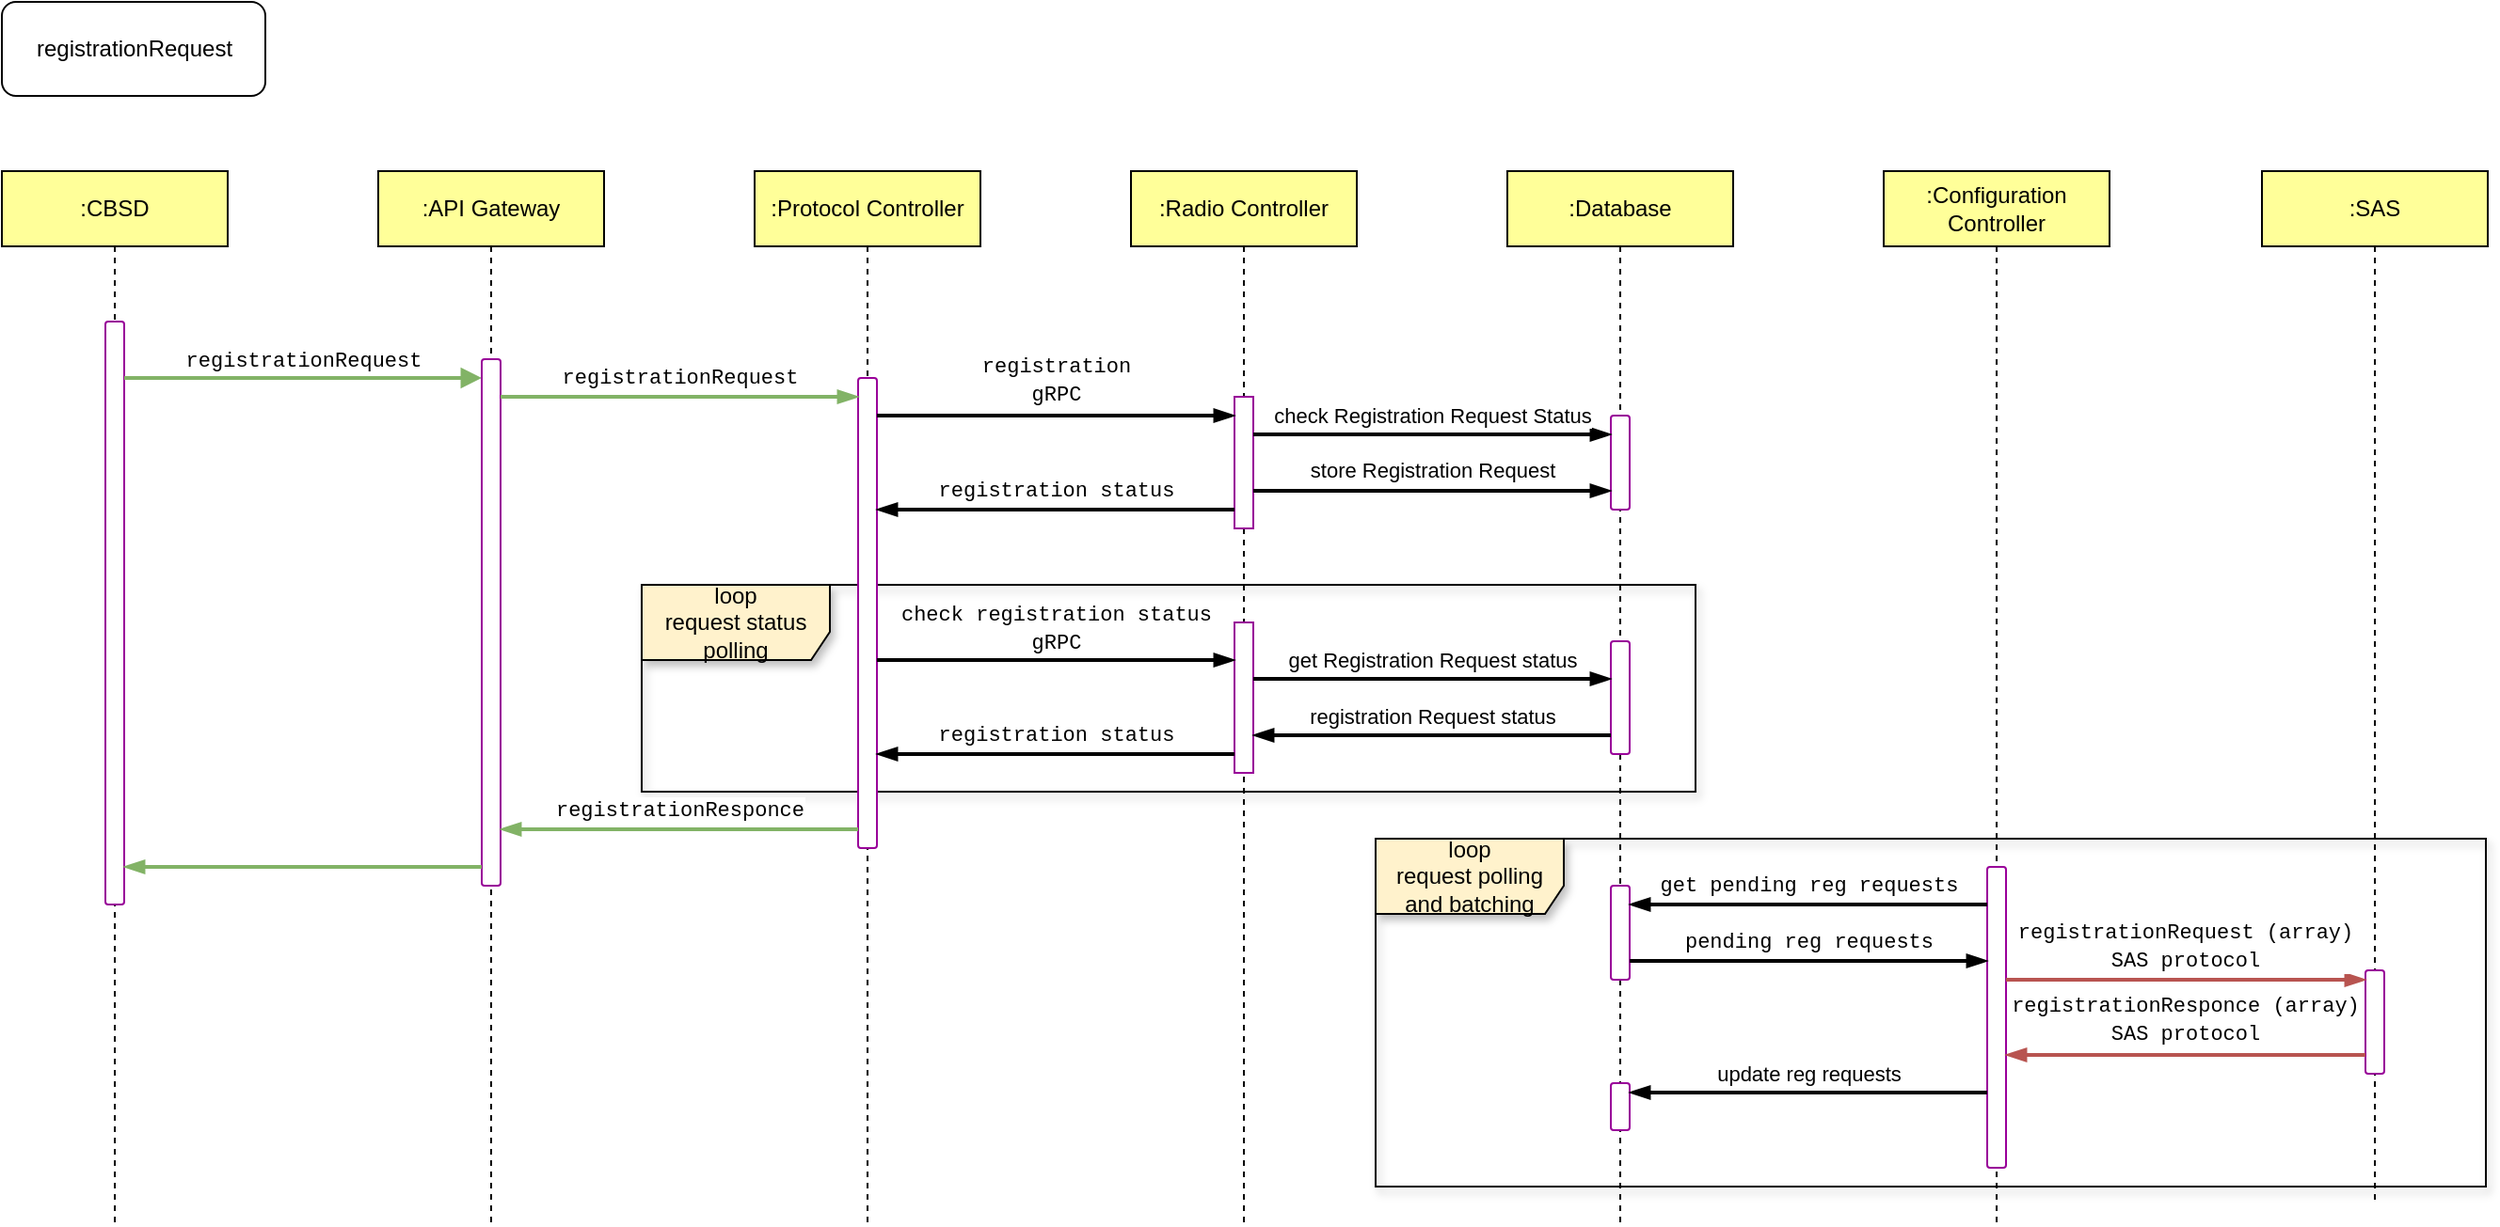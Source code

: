 <mxfile version="14.5.1" type="device"><diagram id="GW7IR_GRX7AkU6dYw4g2" name="Page-1"><mxGraphModel dx="1350" dy="831" grid="1" gridSize="10" guides="1" tooltips="1" connect="1" arrows="1" fold="1" page="1" pageScale="1" pageWidth="827" pageHeight="1169" math="0" shadow="0"><root><mxCell id="0"/><mxCell id="1" parent="0"/><mxCell id="vqB34DMjgbaA7MfuvEzH-47" value="loop&lt;br&gt;request polling and batching" style="shape=umlFrame;whiteSpace=wrap;html=1;fillColor=#fff2cc;shadow=1;width=100;height=40;" parent="1" vertex="1"><mxGeometry x="770" y="475" width="590" height="185" as="geometry"/></mxCell><mxCell id="vqB34DMjgbaA7MfuvEzH-20" value="loop&lt;br&gt;request status polling" style="shape=umlFrame;whiteSpace=wrap;html=1;fillColor=#fff2cc;shadow=1;width=100;height=40;" parent="1" vertex="1"><mxGeometry x="380" y="340" width="560" height="110" as="geometry"/></mxCell><mxCell id="OmKpwNQ95Ep81GVCD8aL-1" value=":Protocol Controller" style="shape=umlLifeline;perimeter=lifelinePerimeter;whiteSpace=wrap;html=1;container=1;collapsible=0;recursiveResize=0;outlineConnect=0;fillColor=#FFFF99;" parent="1" vertex="1"><mxGeometry x="440" y="120" width="120" height="560" as="geometry"/></mxCell><mxCell id="OmKpwNQ95Ep81GVCD8aL-14" value="" style="html=1;points=[];perimeter=orthogonalPerimeter;rounded=1;fillColor=#FFFFFF;strokeColor=#990099;" parent="OmKpwNQ95Ep81GVCD8aL-1" vertex="1"><mxGeometry x="55" y="110" width="10" height="250" as="geometry"/></mxCell><mxCell id="OmKpwNQ95Ep81GVCD8aL-2" value=":CBSD" style="shape=umlLifeline;perimeter=lifelinePerimeter;whiteSpace=wrap;html=1;container=1;collapsible=0;recursiveResize=0;outlineConnect=0;fillColor=#FFFF99;" parent="1" vertex="1"><mxGeometry x="40" y="120" width="120" height="560" as="geometry"/></mxCell><mxCell id="OmKpwNQ95Ep81GVCD8aL-4" value=":Radio Controller" style="shape=umlLifeline;perimeter=lifelinePerimeter;whiteSpace=wrap;html=1;container=1;collapsible=0;recursiveResize=0;outlineConnect=0;fillColor=#FFFF99;" parent="1" vertex="1"><mxGeometry x="640" y="120" width="120" height="560" as="geometry"/></mxCell><mxCell id="vqB34DMjgbaA7MfuvEzH-7" value="" style="html=1;points=[];perimeter=orthogonalPerimeter;strokeColor=#990099;" parent="OmKpwNQ95Ep81GVCD8aL-4" vertex="1"><mxGeometry x="55" y="120" width="10" height="70" as="geometry"/></mxCell><mxCell id="vqB34DMjgbaA7MfuvEzH-17" value="" style="html=1;points=[];perimeter=orthogonalPerimeter;strokeColor=#990099;" parent="OmKpwNQ95Ep81GVCD8aL-4" vertex="1"><mxGeometry x="55" y="240" width="10" height="80" as="geometry"/></mxCell><mxCell id="OmKpwNQ95Ep81GVCD8aL-5" value=":Configuration Controller" style="shape=umlLifeline;perimeter=lifelinePerimeter;whiteSpace=wrap;html=1;container=1;collapsible=0;recursiveResize=0;outlineConnect=0;fillColor=#FFFF99;" parent="1" vertex="1"><mxGeometry x="1040" y="120" width="120" height="560" as="geometry"/></mxCell><mxCell id="vqB34DMjgbaA7MfuvEzH-33" value="" style="html=1;points=[];perimeter=orthogonalPerimeter;rounded=1;fillColor=#FFFFFF;strokeColor=#990099;" parent="OmKpwNQ95Ep81GVCD8aL-5" vertex="1"><mxGeometry x="55" y="370" width="10" height="160" as="geometry"/></mxCell><mxCell id="OmKpwNQ95Ep81GVCD8aL-6" value="registrationRequest" style="html=1;rounded=1;" parent="1" vertex="1"><mxGeometry x="40" y="30" width="140" height="50" as="geometry"/></mxCell><mxCell id="OmKpwNQ95Ep81GVCD8aL-10" value="" style="html=1;points=[];perimeter=orthogonalPerimeter;rounded=1;fillColor=#FFFFFF;strokeColor=#990099;" parent="1" vertex="1"><mxGeometry x="95" y="200" width="10" height="310" as="geometry"/></mxCell><mxCell id="OmKpwNQ95Ep81GVCD8aL-11" value="&lt;font face=&quot;Courier New&quot;&gt;registrationRequest&lt;/font&gt;" style="html=1;verticalAlign=bottom;endArrow=block;fillColor=#d5e8d4;strokeColor=#82b366;strokeWidth=2;" parent="1" source="OmKpwNQ95Ep81GVCD8aL-10" target="vqB34DMjgbaA7MfuvEzH-2" edge="1"><mxGeometry width="80" relative="1" as="geometry"><mxPoint x="106" y="213" as="sourcePoint"/><mxPoint x="440" y="420" as="targetPoint"/><Array as="points"><mxPoint x="200" y="230"/></Array></mxGeometry></mxCell><mxCell id="OmKpwNQ95Ep81GVCD8aL-22" value=":SAS" style="shape=umlLifeline;perimeter=lifelinePerimeter;whiteSpace=wrap;html=1;container=1;collapsible=0;recursiveResize=0;outlineConnect=0;fillColor=#FFFF99;" parent="1" vertex="1"><mxGeometry x="1241" y="120" width="120" height="550" as="geometry"/></mxCell><mxCell id="vqB34DMjgbaA7MfuvEzH-39" value="" style="html=1;points=[];perimeter=orthogonalPerimeter;rounded=1;strokeColor=#990099;fillColor=#FFFFFF;" parent="OmKpwNQ95Ep81GVCD8aL-22" vertex="1"><mxGeometry x="55" y="425" width="10" height="55" as="geometry"/></mxCell><mxCell id="vqB34DMjgbaA7MfuvEzH-1" value=":API Gateway" style="shape=umlLifeline;perimeter=lifelinePerimeter;whiteSpace=wrap;html=1;container=1;collapsible=0;recursiveResize=0;outlineConnect=0;fillColor=#FFFF99;" parent="1" vertex="1"><mxGeometry x="240" y="120" width="120" height="560" as="geometry"/></mxCell><mxCell id="vqB34DMjgbaA7MfuvEzH-2" value="" style="html=1;points=[];perimeter=orthogonalPerimeter;rounded=1;fillColor=#FFFFFF;strokeColor=#990099;" parent="vqB34DMjgbaA7MfuvEzH-1" vertex="1"><mxGeometry x="55" y="100" width="10" height="280" as="geometry"/></mxCell><mxCell id="vqB34DMjgbaA7MfuvEzH-3" style="edgeStyle=orthogonalEdgeStyle;rounded=0;orthogonalLoop=1;jettySize=auto;html=1;startArrow=none;startFill=0;endArrow=blockThin;endFill=1;strokeWidth=2;fillColor=#d5e8d4;strokeColor=#82b366;" parent="1" source="vqB34DMjgbaA7MfuvEzH-2" target="OmKpwNQ95Ep81GVCD8aL-14" edge="1"><mxGeometry relative="1" as="geometry"><Array as="points"><mxPoint x="390" y="240"/><mxPoint x="390" y="240"/></Array></mxGeometry></mxCell><mxCell id="vqB34DMjgbaA7MfuvEzH-4" value="&lt;font face=&quot;Courier New&quot;&gt;registrationRequest&lt;/font&gt;" style="edgeLabel;html=1;align=center;verticalAlign=middle;resizable=0;points=[];" parent="vqB34DMjgbaA7MfuvEzH-3" vertex="1" connectable="0"><mxGeometry x="0.337" y="-2" relative="1" as="geometry"><mxPoint x="-32" y="-12" as="offset"/></mxGeometry></mxCell><mxCell id="vqB34DMjgbaA7MfuvEzH-5" value=":Database" style="shape=umlLifeline;perimeter=lifelinePerimeter;whiteSpace=wrap;html=1;container=1;collapsible=0;recursiveResize=0;outlineConnect=0;fillColor=#FFFF99;" parent="1" vertex="1"><mxGeometry x="840" y="120" width="120" height="560" as="geometry"/></mxCell><mxCell id="vqB34DMjgbaA7MfuvEzH-10" value="" style="html=1;points=[];perimeter=orthogonalPerimeter;rounded=1;strokeColor=#990099;fillColor=#FFFFFF;" parent="vqB34DMjgbaA7MfuvEzH-5" vertex="1"><mxGeometry x="55" y="130" width="10" height="50" as="geometry"/></mxCell><mxCell id="vqB34DMjgbaA7MfuvEzH-23" value="" style="html=1;points=[];perimeter=orthogonalPerimeter;rounded=1;strokeColor=#990099;fillColor=#FFFFFF;" parent="vqB34DMjgbaA7MfuvEzH-5" vertex="1"><mxGeometry x="55" y="250" width="10" height="60" as="geometry"/></mxCell><mxCell id="vqB34DMjgbaA7MfuvEzH-34" value="" style="html=1;points=[];perimeter=orthogonalPerimeter;rounded=1;strokeColor=#990099;fillColor=#FFFFFF;" parent="vqB34DMjgbaA7MfuvEzH-5" vertex="1"><mxGeometry x="55" y="380" width="10" height="50" as="geometry"/></mxCell><mxCell id="vqB34DMjgbaA7MfuvEzH-8" style="edgeStyle=orthogonalEdgeStyle;rounded=0;orthogonalLoop=1;jettySize=auto;html=1;startArrow=none;startFill=0;endArrow=blockThin;endFill=1;strokeWidth=2;" parent="1" source="OmKpwNQ95Ep81GVCD8aL-14" target="vqB34DMjgbaA7MfuvEzH-7" edge="1"><mxGeometry relative="1" as="geometry"><Array as="points"><mxPoint x="620" y="250"/><mxPoint x="620" y="250"/></Array></mxGeometry></mxCell><mxCell id="vqB34DMjgbaA7MfuvEzH-9" value="&lt;font face=&quot;Courier New&quot;&gt;registration&lt;br&gt;gRPC&lt;br&gt;&lt;/font&gt;" style="edgeLabel;html=1;align=center;verticalAlign=middle;resizable=0;points=[];" parent="vqB34DMjgbaA7MfuvEzH-8" vertex="1" connectable="0"><mxGeometry x="0.105" relative="1" as="geometry"><mxPoint x="-10" y="-19" as="offset"/></mxGeometry></mxCell><mxCell id="vqB34DMjgbaA7MfuvEzH-11" style="edgeStyle=orthogonalEdgeStyle;rounded=0;orthogonalLoop=1;jettySize=auto;html=1;startArrow=none;startFill=0;endArrow=blockThin;endFill=1;strokeWidth=2;" parent="1" source="vqB34DMjgbaA7MfuvEzH-7" target="vqB34DMjgbaA7MfuvEzH-10" edge="1"><mxGeometry relative="1" as="geometry"><Array as="points"><mxPoint x="810" y="260"/><mxPoint x="810" y="260"/></Array></mxGeometry></mxCell><mxCell id="vqB34DMjgbaA7MfuvEzH-12" value="check Registration Request Status" style="edgeLabel;html=1;align=center;verticalAlign=middle;resizable=0;points=[];" parent="vqB34DMjgbaA7MfuvEzH-11" vertex="1" connectable="0"><mxGeometry x="0.295" relative="1" as="geometry"><mxPoint x="-28" y="-10" as="offset"/></mxGeometry></mxCell><mxCell id="vqB34DMjgbaA7MfuvEzH-13" style="edgeStyle=orthogonalEdgeStyle;rounded=0;orthogonalLoop=1;jettySize=auto;html=1;startArrow=none;startFill=0;endArrow=blockThin;endFill=1;strokeWidth=2;" parent="1" source="vqB34DMjgbaA7MfuvEzH-7" target="vqB34DMjgbaA7MfuvEzH-10" edge="1"><mxGeometry relative="1" as="geometry"><Array as="points"><mxPoint x="820" y="290"/><mxPoint x="820" y="290"/></Array></mxGeometry></mxCell><mxCell id="vqB34DMjgbaA7MfuvEzH-14" value="store Registration Request" style="edgeLabel;html=1;align=center;verticalAlign=middle;resizable=0;points=[];" parent="vqB34DMjgbaA7MfuvEzH-13" vertex="1" connectable="0"><mxGeometry x="-0.263" y="3" relative="1" as="geometry"><mxPoint x="25" y="-8" as="offset"/></mxGeometry></mxCell><mxCell id="vqB34DMjgbaA7MfuvEzH-15" style="edgeStyle=orthogonalEdgeStyle;rounded=0;orthogonalLoop=1;jettySize=auto;html=1;startArrow=none;startFill=0;endArrow=blockThin;endFill=1;strokeWidth=2;" parent="1" source="vqB34DMjgbaA7MfuvEzH-7" target="OmKpwNQ95Ep81GVCD8aL-14" edge="1"><mxGeometry relative="1" as="geometry"><Array as="points"><mxPoint x="620" y="300"/><mxPoint x="620" y="300"/></Array></mxGeometry></mxCell><mxCell id="vqB34DMjgbaA7MfuvEzH-16" value="&lt;font face=&quot;Courier New&quot;&gt;registration status&lt;/font&gt;" style="edgeLabel;html=1;align=center;verticalAlign=middle;resizable=0;points=[];" parent="vqB34DMjgbaA7MfuvEzH-15" vertex="1" connectable="0"><mxGeometry x="-0.232" y="-4" relative="1" as="geometry"><mxPoint x="-22" y="-6" as="offset"/></mxGeometry></mxCell><mxCell id="vqB34DMjgbaA7MfuvEzH-18" style="edgeStyle=orthogonalEdgeStyle;rounded=0;orthogonalLoop=1;jettySize=auto;html=1;startArrow=none;startFill=0;endArrow=blockThin;endFill=1;strokeWidth=2;" parent="1" source="OmKpwNQ95Ep81GVCD8aL-14" target="vqB34DMjgbaA7MfuvEzH-17" edge="1"><mxGeometry relative="1" as="geometry"><Array as="points"><mxPoint x="660" y="380"/><mxPoint x="660" y="380"/></Array></mxGeometry></mxCell><mxCell id="vqB34DMjgbaA7MfuvEzH-19" value="&lt;font face=&quot;Courier New&quot;&gt;check registration status&lt;br&gt;gRPC&lt;/font&gt;" style="edgeLabel;html=1;align=center;verticalAlign=middle;resizable=0;points=[];" parent="vqB34DMjgbaA7MfuvEzH-18" vertex="1" connectable="0"><mxGeometry x="-0.253" y="-1" relative="1" as="geometry"><mxPoint x="24" y="-18" as="offset"/></mxGeometry></mxCell><mxCell id="vqB34DMjgbaA7MfuvEzH-21" style="edgeStyle=orthogonalEdgeStyle;rounded=0;orthogonalLoop=1;jettySize=auto;html=1;startArrow=none;startFill=0;endArrow=blockThin;endFill=1;strokeWidth=2;" parent="1" source="vqB34DMjgbaA7MfuvEzH-17" target="OmKpwNQ95Ep81GVCD8aL-14" edge="1"><mxGeometry relative="1" as="geometry"><Array as="points"><mxPoint x="680" y="430"/><mxPoint x="680" y="430"/></Array></mxGeometry></mxCell><mxCell id="vqB34DMjgbaA7MfuvEzH-22" value="&lt;font face=&quot;Courier New&quot;&gt;registration status&lt;/font&gt;" style="edgeLabel;html=1;align=center;verticalAlign=middle;resizable=0;points=[];" parent="vqB34DMjgbaA7MfuvEzH-21" vertex="1" connectable="0"><mxGeometry x="-0.21" y="-2" relative="1" as="geometry"><mxPoint x="-20" y="-8" as="offset"/></mxGeometry></mxCell><mxCell id="vqB34DMjgbaA7MfuvEzH-24" style="edgeStyle=orthogonalEdgeStyle;rounded=0;orthogonalLoop=1;jettySize=auto;html=1;startArrow=none;startFill=0;endArrow=blockThin;endFill=1;strokeWidth=2;" parent="1" source="vqB34DMjgbaA7MfuvEzH-17" target="vqB34DMjgbaA7MfuvEzH-23" edge="1"><mxGeometry relative="1" as="geometry"><Array as="points"><mxPoint x="830" y="390"/><mxPoint x="830" y="390"/></Array></mxGeometry></mxCell><mxCell id="vqB34DMjgbaA7MfuvEzH-25" value="get Registration Request status" style="edgeLabel;html=1;align=center;verticalAlign=middle;resizable=0;points=[];" parent="vqB34DMjgbaA7MfuvEzH-24" vertex="1" connectable="0"><mxGeometry x="0.105" y="3" relative="1" as="geometry"><mxPoint x="-10" y="-7" as="offset"/></mxGeometry></mxCell><mxCell id="vqB34DMjgbaA7MfuvEzH-26" style="edgeStyle=orthogonalEdgeStyle;rounded=0;orthogonalLoop=1;jettySize=auto;html=1;startArrow=none;startFill=0;endArrow=blockThin;endFill=1;strokeWidth=2;" parent="1" source="vqB34DMjgbaA7MfuvEzH-23" target="vqB34DMjgbaA7MfuvEzH-17" edge="1"><mxGeometry relative="1" as="geometry"><Array as="points"><mxPoint x="780" y="420"/><mxPoint x="780" y="420"/></Array></mxGeometry></mxCell><mxCell id="vqB34DMjgbaA7MfuvEzH-27" value="registration Request status" style="edgeLabel;html=1;align=center;verticalAlign=middle;resizable=0;points=[];" parent="vqB34DMjgbaA7MfuvEzH-26" vertex="1" connectable="0"><mxGeometry x="0.326" relative="1" as="geometry"><mxPoint x="31" y="-10" as="offset"/></mxGeometry></mxCell><mxCell id="vqB34DMjgbaA7MfuvEzH-30" style="edgeStyle=orthogonalEdgeStyle;rounded=0;orthogonalLoop=1;jettySize=auto;html=1;startArrow=none;startFill=0;endArrow=blockThin;endFill=1;strokeWidth=2;fillColor=#d5e8d4;strokeColor=#82b366;" parent="1" source="OmKpwNQ95Ep81GVCD8aL-14" target="vqB34DMjgbaA7MfuvEzH-2" edge="1"><mxGeometry relative="1" as="geometry"><Array as="points"><mxPoint x="410" y="470"/><mxPoint x="410" y="470"/></Array></mxGeometry></mxCell><mxCell id="vqB34DMjgbaA7MfuvEzH-31" value="&lt;font face=&quot;Courier New&quot;&gt;registrationResponce&lt;/font&gt;" style="edgeLabel;html=1;align=center;verticalAlign=middle;resizable=0;points=[];" parent="vqB34DMjgbaA7MfuvEzH-30" vertex="1" connectable="0"><mxGeometry x="0.274" y="-3" relative="1" as="geometry"><mxPoint x="26" y="-7" as="offset"/></mxGeometry></mxCell><mxCell id="vqB34DMjgbaA7MfuvEzH-32" style="edgeStyle=orthogonalEdgeStyle;rounded=0;orthogonalLoop=1;jettySize=auto;html=1;startArrow=none;startFill=0;endArrow=blockThin;endFill=1;strokeWidth=2;fillColor=#d5e8d4;strokeColor=#82b366;" parent="1" source="vqB34DMjgbaA7MfuvEzH-2" target="OmKpwNQ95Ep81GVCD8aL-10" edge="1"><mxGeometry relative="1" as="geometry"><Array as="points"><mxPoint x="210" y="490"/><mxPoint x="210" y="490"/></Array></mxGeometry></mxCell><mxCell id="vqB34DMjgbaA7MfuvEzH-35" style="edgeStyle=orthogonalEdgeStyle;rounded=0;orthogonalLoop=1;jettySize=auto;html=1;startArrow=blockThin;startFill=1;endArrow=none;endFill=0;strokeWidth=2;" parent="1" source="vqB34DMjgbaA7MfuvEzH-34" target="vqB34DMjgbaA7MfuvEzH-33" edge="1"><mxGeometry relative="1" as="geometry"><Array as="points"><mxPoint x="980" y="510"/><mxPoint x="980" y="510"/></Array></mxGeometry></mxCell><mxCell id="vqB34DMjgbaA7MfuvEzH-36" value="&lt;font face=&quot;Courier New&quot;&gt;get pending reg requests&lt;/font&gt;" style="edgeLabel;html=1;align=center;verticalAlign=middle;resizable=0;points=[];" parent="vqB34DMjgbaA7MfuvEzH-35" vertex="1" connectable="0"><mxGeometry x="-0.21" y="3" relative="1" as="geometry"><mxPoint x="20" y="-7" as="offset"/></mxGeometry></mxCell><mxCell id="vqB34DMjgbaA7MfuvEzH-37" style="edgeStyle=orthogonalEdgeStyle;rounded=0;orthogonalLoop=1;jettySize=auto;html=1;startArrow=none;startFill=0;endArrow=blockThin;endFill=1;strokeWidth=2;" parent="1" source="vqB34DMjgbaA7MfuvEzH-34" target="vqB34DMjgbaA7MfuvEzH-33" edge="1"><mxGeometry relative="1" as="geometry"><Array as="points"><mxPoint x="1040" y="540"/><mxPoint x="1040" y="540"/></Array></mxGeometry></mxCell><mxCell id="vqB34DMjgbaA7MfuvEzH-38" value="&lt;font face=&quot;Courier New&quot;&gt;pending reg requests&lt;/font&gt;" style="edgeLabel;html=1;align=center;verticalAlign=middle;resizable=0;points=[];" parent="vqB34DMjgbaA7MfuvEzH-37" vertex="1" connectable="0"><mxGeometry x="-0.21" y="-3" relative="1" as="geometry"><mxPoint x="20" y="-13" as="offset"/></mxGeometry></mxCell><mxCell id="vqB34DMjgbaA7MfuvEzH-40" style="edgeStyle=orthogonalEdgeStyle;rounded=0;orthogonalLoop=1;jettySize=auto;html=1;startArrow=none;startFill=0;endArrow=blockThin;endFill=1;strokeWidth=2;fillColor=#f8cecc;strokeColor=#b85450;" parent="1" source="vqB34DMjgbaA7MfuvEzH-33" target="vqB34DMjgbaA7MfuvEzH-39" edge="1"><mxGeometry relative="1" as="geometry"><Array as="points"><mxPoint x="1240" y="550"/><mxPoint x="1240" y="550"/></Array></mxGeometry></mxCell><mxCell id="vqB34DMjgbaA7MfuvEzH-41" value="&lt;font face=&quot;Courier New&quot;&gt;registrationRequest (array)&lt;br&gt;SAS protocol&lt;br&gt;&lt;/font&gt;" style="edgeLabel;html=1;align=center;verticalAlign=middle;resizable=0;points=[];" parent="vqB34DMjgbaA7MfuvEzH-40" vertex="1" connectable="0"><mxGeometry x="-0.11" y="2" relative="1" as="geometry"><mxPoint x="10" y="-16" as="offset"/></mxGeometry></mxCell><mxCell id="vqB34DMjgbaA7MfuvEzH-42" style="edgeStyle=orthogonalEdgeStyle;rounded=0;orthogonalLoop=1;jettySize=auto;html=1;startArrow=none;startFill=0;endArrow=blockThin;endFill=1;strokeWidth=2;fillColor=#f8cecc;strokeColor=#b85450;" parent="1" source="vqB34DMjgbaA7MfuvEzH-39" target="vqB34DMjgbaA7MfuvEzH-33" edge="1"><mxGeometry relative="1" as="geometry"><Array as="points"><mxPoint x="1280" y="590"/><mxPoint x="1280" y="590"/></Array></mxGeometry></mxCell><mxCell id="vqB34DMjgbaA7MfuvEzH-43" value="&lt;font face=&quot;Courier New&quot;&gt;registrationResponce (array)&lt;br&gt;SAS protocol&lt;br&gt;&lt;/font&gt;" style="edgeLabel;html=1;align=center;verticalAlign=middle;resizable=0;points=[];" parent="vqB34DMjgbaA7MfuvEzH-42" vertex="1" connectable="0"><mxGeometry x="0.173" y="-1" relative="1" as="geometry"><mxPoint x="16" y="-18" as="offset"/></mxGeometry></mxCell><mxCell id="vqB34DMjgbaA7MfuvEzH-44" value="" style="html=1;points=[];perimeter=orthogonalPerimeter;rounded=1;strokeColor=#990099;fillColor=#FFFFFF;" parent="1" vertex="1"><mxGeometry x="895" y="605" width="10" height="25" as="geometry"/></mxCell><mxCell id="vqB34DMjgbaA7MfuvEzH-45" style="edgeStyle=orthogonalEdgeStyle;rounded=0;orthogonalLoop=1;jettySize=auto;html=1;startArrow=none;startFill=0;endArrow=blockThin;endFill=1;strokeWidth=2;" parent="1" source="vqB34DMjgbaA7MfuvEzH-33" target="vqB34DMjgbaA7MfuvEzH-44" edge="1"><mxGeometry relative="1" as="geometry"><Array as="points"><mxPoint x="970" y="610"/><mxPoint x="970" y="610"/></Array></mxGeometry></mxCell><mxCell id="vqB34DMjgbaA7MfuvEzH-46" value="update reg requests" style="edgeLabel;html=1;align=center;verticalAlign=middle;resizable=0;points=[];" parent="vqB34DMjgbaA7MfuvEzH-45" vertex="1" connectable="0"><mxGeometry x="0.358" y="-4" relative="1" as="geometry"><mxPoint x="34" y="-6" as="offset"/></mxGeometry></mxCell></root></mxGraphModel></diagram></mxfile>